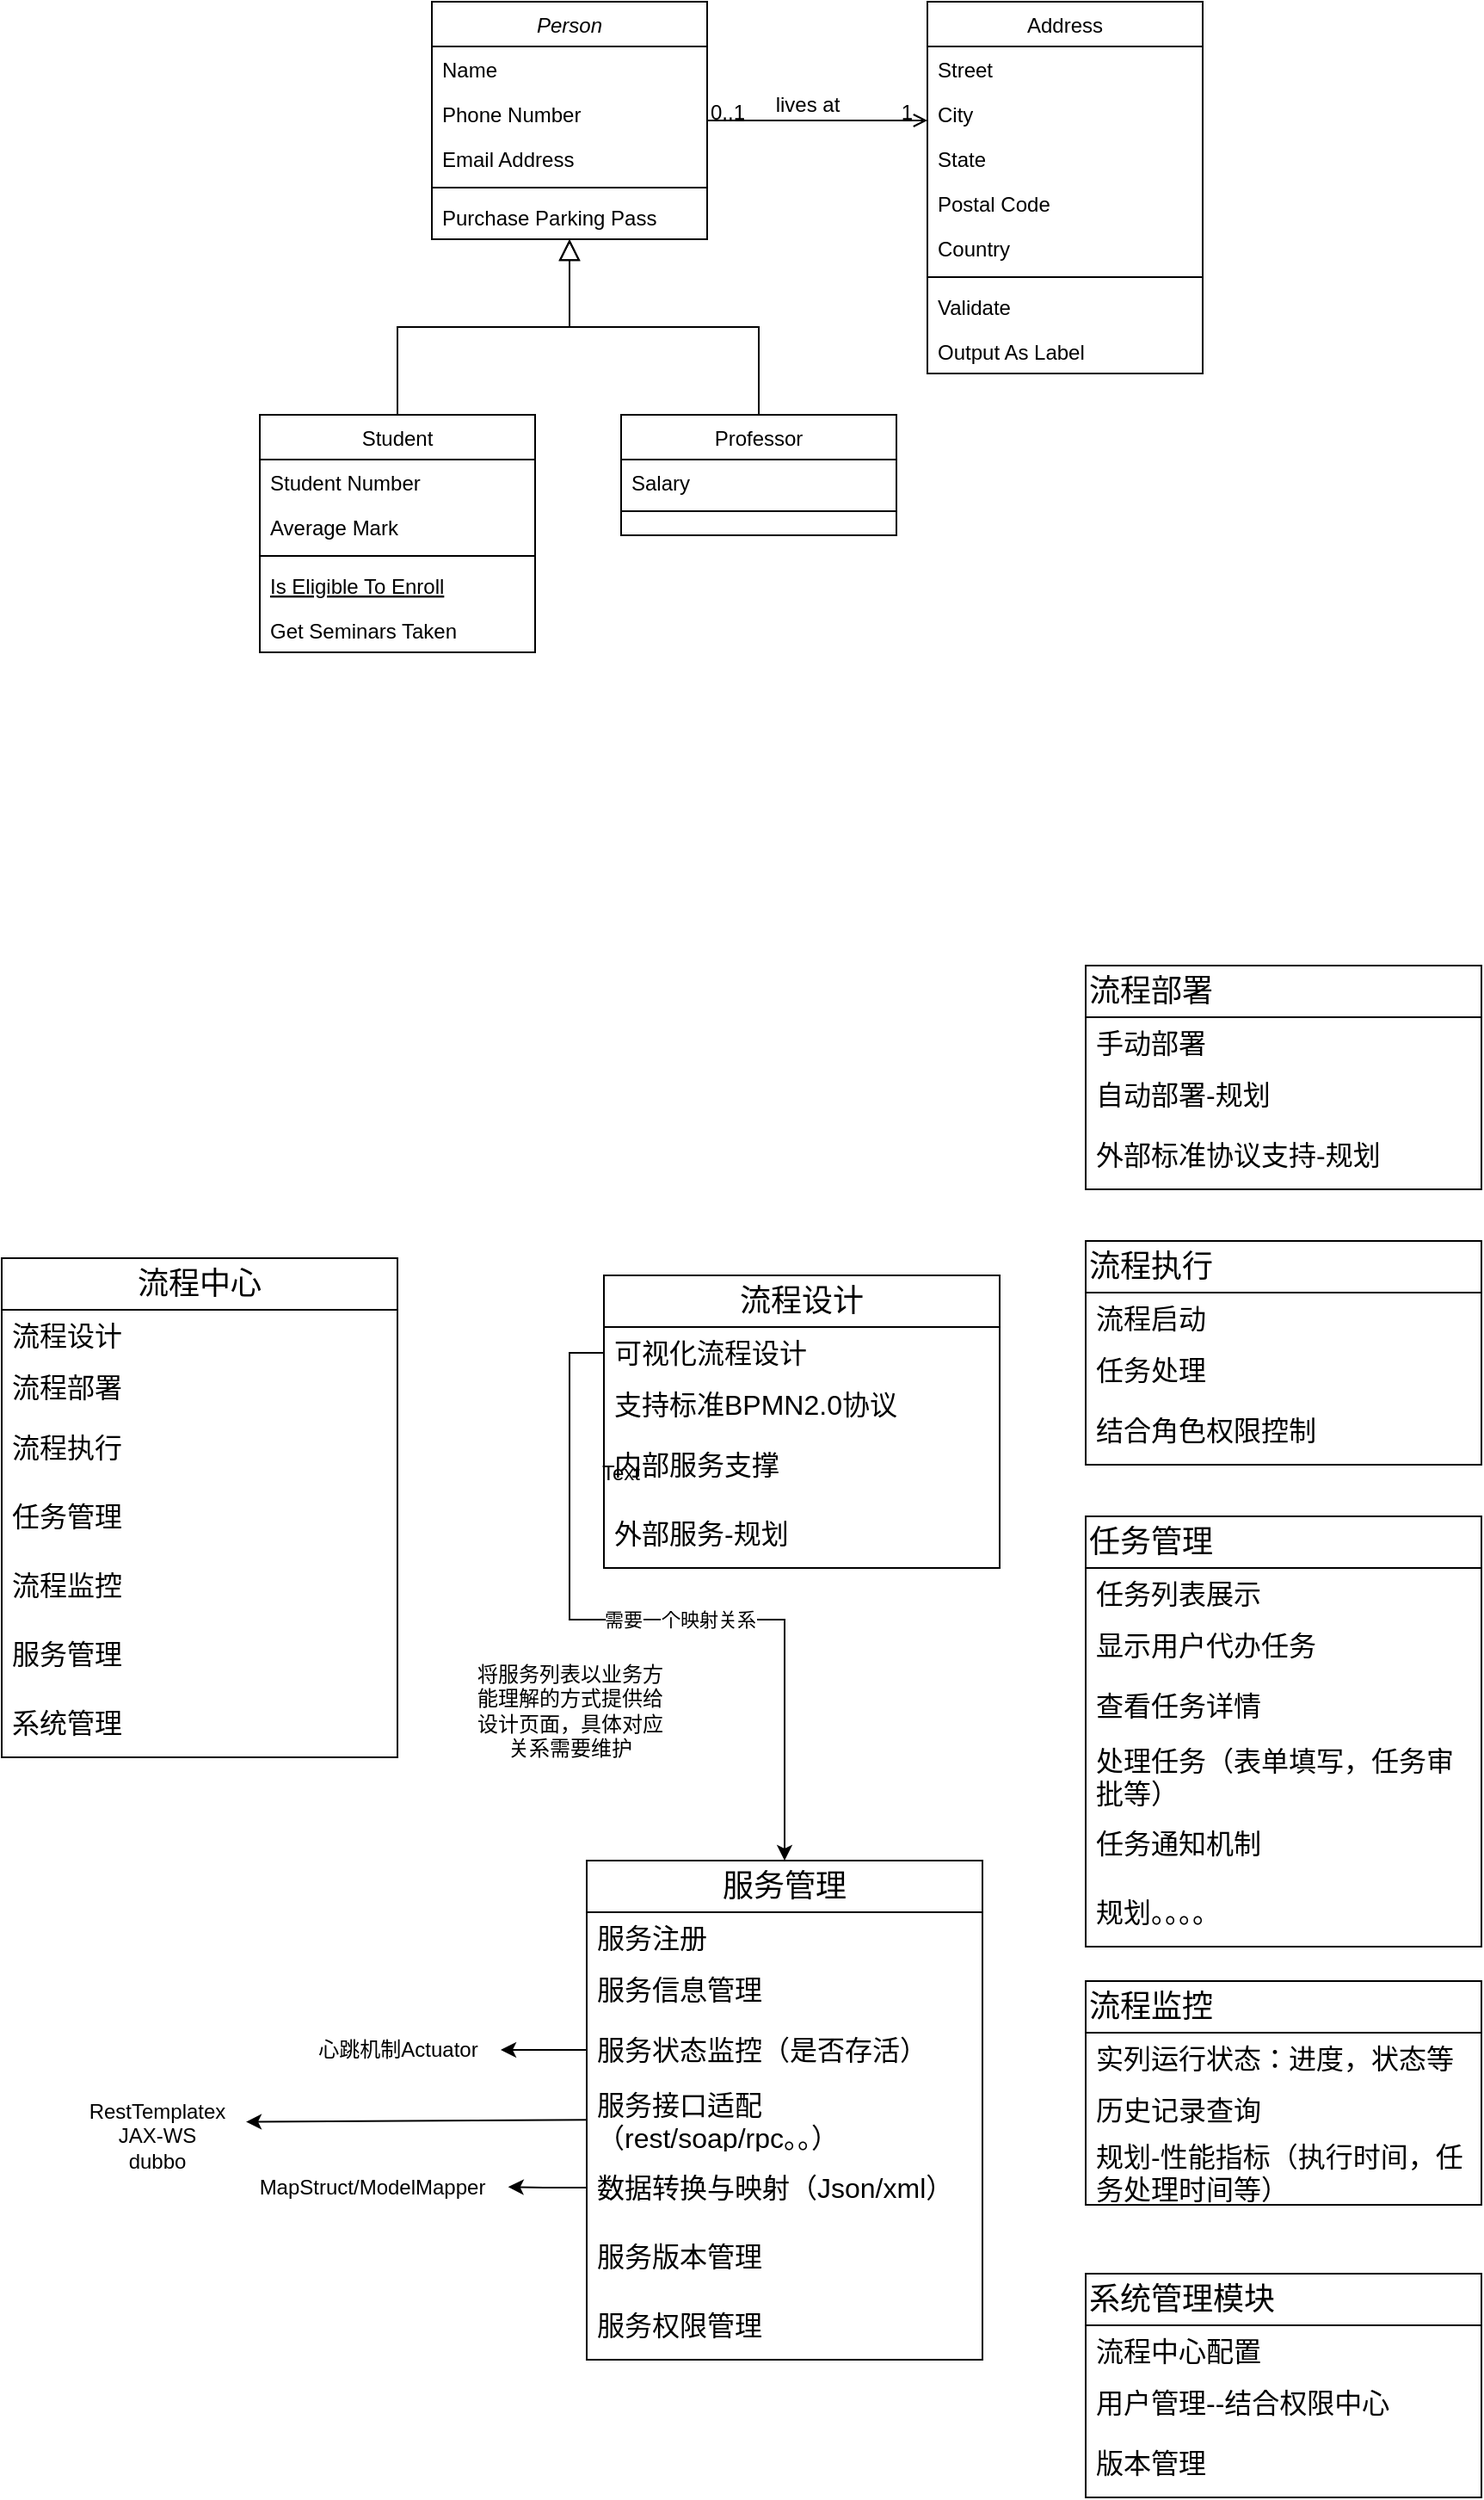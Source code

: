 <mxfile version="24.8.9">
  <diagram id="C5RBs43oDa-KdzZeNtuy" name="Page-1">
    <mxGraphModel dx="2381" dy="863" grid="1" gridSize="10" guides="1" tooltips="1" connect="1" arrows="1" fold="1" page="1" pageScale="1" pageWidth="827" pageHeight="1169" math="0" shadow="0">
      <root>
        <mxCell id="WIyWlLk6GJQsqaUBKTNV-0" />
        <mxCell id="WIyWlLk6GJQsqaUBKTNV-1" parent="WIyWlLk6GJQsqaUBKTNV-0" />
        <mxCell id="zkfFHV4jXpPFQw0GAbJ--0" value="Person" style="swimlane;fontStyle=2;align=center;verticalAlign=top;childLayout=stackLayout;horizontal=1;startSize=26;horizontalStack=0;resizeParent=1;resizeLast=0;collapsible=1;marginBottom=0;rounded=0;shadow=0;strokeWidth=1;" parent="WIyWlLk6GJQsqaUBKTNV-1" vertex="1">
          <mxGeometry x="220" y="120" width="160" height="138" as="geometry">
            <mxRectangle x="230" y="140" width="160" height="26" as="alternateBounds" />
          </mxGeometry>
        </mxCell>
        <mxCell id="zkfFHV4jXpPFQw0GAbJ--1" value="Name" style="text;align=left;verticalAlign=top;spacingLeft=4;spacingRight=4;overflow=hidden;rotatable=0;points=[[0,0.5],[1,0.5]];portConstraint=eastwest;" parent="zkfFHV4jXpPFQw0GAbJ--0" vertex="1">
          <mxGeometry y="26" width="160" height="26" as="geometry" />
        </mxCell>
        <mxCell id="zkfFHV4jXpPFQw0GAbJ--2" value="Phone Number" style="text;align=left;verticalAlign=top;spacingLeft=4;spacingRight=4;overflow=hidden;rotatable=0;points=[[0,0.5],[1,0.5]];portConstraint=eastwest;rounded=0;shadow=0;html=0;" parent="zkfFHV4jXpPFQw0GAbJ--0" vertex="1">
          <mxGeometry y="52" width="160" height="26" as="geometry" />
        </mxCell>
        <mxCell id="zkfFHV4jXpPFQw0GAbJ--3" value="Email Address" style="text;align=left;verticalAlign=top;spacingLeft=4;spacingRight=4;overflow=hidden;rotatable=0;points=[[0,0.5],[1,0.5]];portConstraint=eastwest;rounded=0;shadow=0;html=0;" parent="zkfFHV4jXpPFQw0GAbJ--0" vertex="1">
          <mxGeometry y="78" width="160" height="26" as="geometry" />
        </mxCell>
        <mxCell id="zkfFHV4jXpPFQw0GAbJ--4" value="" style="line;html=1;strokeWidth=1;align=left;verticalAlign=middle;spacingTop=-1;spacingLeft=3;spacingRight=3;rotatable=0;labelPosition=right;points=[];portConstraint=eastwest;" parent="zkfFHV4jXpPFQw0GAbJ--0" vertex="1">
          <mxGeometry y="104" width="160" height="8" as="geometry" />
        </mxCell>
        <mxCell id="zkfFHV4jXpPFQw0GAbJ--5" value="Purchase Parking Pass" style="text;align=left;verticalAlign=top;spacingLeft=4;spacingRight=4;overflow=hidden;rotatable=0;points=[[0,0.5],[1,0.5]];portConstraint=eastwest;" parent="zkfFHV4jXpPFQw0GAbJ--0" vertex="1">
          <mxGeometry y="112" width="160" height="26" as="geometry" />
        </mxCell>
        <mxCell id="zkfFHV4jXpPFQw0GAbJ--6" value="Student" style="swimlane;fontStyle=0;align=center;verticalAlign=top;childLayout=stackLayout;horizontal=1;startSize=26;horizontalStack=0;resizeParent=1;resizeLast=0;collapsible=1;marginBottom=0;rounded=0;shadow=0;strokeWidth=1;" parent="WIyWlLk6GJQsqaUBKTNV-1" vertex="1">
          <mxGeometry x="120" y="360" width="160" height="138" as="geometry">
            <mxRectangle x="130" y="380" width="160" height="26" as="alternateBounds" />
          </mxGeometry>
        </mxCell>
        <mxCell id="zkfFHV4jXpPFQw0GAbJ--7" value="Student Number" style="text;align=left;verticalAlign=top;spacingLeft=4;spacingRight=4;overflow=hidden;rotatable=0;points=[[0,0.5],[1,0.5]];portConstraint=eastwest;" parent="zkfFHV4jXpPFQw0GAbJ--6" vertex="1">
          <mxGeometry y="26" width="160" height="26" as="geometry" />
        </mxCell>
        <mxCell id="zkfFHV4jXpPFQw0GAbJ--8" value="Average Mark" style="text;align=left;verticalAlign=top;spacingLeft=4;spacingRight=4;overflow=hidden;rotatable=0;points=[[0,0.5],[1,0.5]];portConstraint=eastwest;rounded=0;shadow=0;html=0;" parent="zkfFHV4jXpPFQw0GAbJ--6" vertex="1">
          <mxGeometry y="52" width="160" height="26" as="geometry" />
        </mxCell>
        <mxCell id="zkfFHV4jXpPFQw0GAbJ--9" value="" style="line;html=1;strokeWidth=1;align=left;verticalAlign=middle;spacingTop=-1;spacingLeft=3;spacingRight=3;rotatable=0;labelPosition=right;points=[];portConstraint=eastwest;" parent="zkfFHV4jXpPFQw0GAbJ--6" vertex="1">
          <mxGeometry y="78" width="160" height="8" as="geometry" />
        </mxCell>
        <mxCell id="zkfFHV4jXpPFQw0GAbJ--10" value="Is Eligible To Enroll" style="text;align=left;verticalAlign=top;spacingLeft=4;spacingRight=4;overflow=hidden;rotatable=0;points=[[0,0.5],[1,0.5]];portConstraint=eastwest;fontStyle=4" parent="zkfFHV4jXpPFQw0GAbJ--6" vertex="1">
          <mxGeometry y="86" width="160" height="26" as="geometry" />
        </mxCell>
        <mxCell id="zkfFHV4jXpPFQw0GAbJ--11" value="Get Seminars Taken" style="text;align=left;verticalAlign=top;spacingLeft=4;spacingRight=4;overflow=hidden;rotatable=0;points=[[0,0.5],[1,0.5]];portConstraint=eastwest;" parent="zkfFHV4jXpPFQw0GAbJ--6" vertex="1">
          <mxGeometry y="112" width="160" height="26" as="geometry" />
        </mxCell>
        <mxCell id="zkfFHV4jXpPFQw0GAbJ--12" value="" style="endArrow=block;endSize=10;endFill=0;shadow=0;strokeWidth=1;rounded=0;curved=0;edgeStyle=elbowEdgeStyle;elbow=vertical;" parent="WIyWlLk6GJQsqaUBKTNV-1" source="zkfFHV4jXpPFQw0GAbJ--6" target="zkfFHV4jXpPFQw0GAbJ--0" edge="1">
          <mxGeometry width="160" relative="1" as="geometry">
            <mxPoint x="200" y="203" as="sourcePoint" />
            <mxPoint x="200" y="203" as="targetPoint" />
          </mxGeometry>
        </mxCell>
        <mxCell id="zkfFHV4jXpPFQw0GAbJ--13" value="Professor" style="swimlane;fontStyle=0;align=center;verticalAlign=top;childLayout=stackLayout;horizontal=1;startSize=26;horizontalStack=0;resizeParent=1;resizeLast=0;collapsible=1;marginBottom=0;rounded=0;shadow=0;strokeWidth=1;" parent="WIyWlLk6GJQsqaUBKTNV-1" vertex="1">
          <mxGeometry x="330" y="360" width="160" height="70" as="geometry">
            <mxRectangle x="340" y="380" width="170" height="26" as="alternateBounds" />
          </mxGeometry>
        </mxCell>
        <mxCell id="zkfFHV4jXpPFQw0GAbJ--14" value="Salary" style="text;align=left;verticalAlign=top;spacingLeft=4;spacingRight=4;overflow=hidden;rotatable=0;points=[[0,0.5],[1,0.5]];portConstraint=eastwest;" parent="zkfFHV4jXpPFQw0GAbJ--13" vertex="1">
          <mxGeometry y="26" width="160" height="26" as="geometry" />
        </mxCell>
        <mxCell id="zkfFHV4jXpPFQw0GAbJ--15" value="" style="line;html=1;strokeWidth=1;align=left;verticalAlign=middle;spacingTop=-1;spacingLeft=3;spacingRight=3;rotatable=0;labelPosition=right;points=[];portConstraint=eastwest;" parent="zkfFHV4jXpPFQw0GAbJ--13" vertex="1">
          <mxGeometry y="52" width="160" height="8" as="geometry" />
        </mxCell>
        <mxCell id="zkfFHV4jXpPFQw0GAbJ--16" value="" style="endArrow=block;endSize=10;endFill=0;shadow=0;strokeWidth=1;rounded=0;curved=0;edgeStyle=elbowEdgeStyle;elbow=vertical;" parent="WIyWlLk6GJQsqaUBKTNV-1" source="zkfFHV4jXpPFQw0GAbJ--13" target="zkfFHV4jXpPFQw0GAbJ--0" edge="1">
          <mxGeometry width="160" relative="1" as="geometry">
            <mxPoint x="210" y="373" as="sourcePoint" />
            <mxPoint x="310" y="271" as="targetPoint" />
          </mxGeometry>
        </mxCell>
        <mxCell id="zkfFHV4jXpPFQw0GAbJ--17" value="Address" style="swimlane;fontStyle=0;align=center;verticalAlign=top;childLayout=stackLayout;horizontal=1;startSize=26;horizontalStack=0;resizeParent=1;resizeLast=0;collapsible=1;marginBottom=0;rounded=0;shadow=0;strokeWidth=1;" parent="WIyWlLk6GJQsqaUBKTNV-1" vertex="1">
          <mxGeometry x="508" y="120" width="160" height="216" as="geometry">
            <mxRectangle x="550" y="140" width="160" height="26" as="alternateBounds" />
          </mxGeometry>
        </mxCell>
        <mxCell id="zkfFHV4jXpPFQw0GAbJ--18" value="Street" style="text;align=left;verticalAlign=top;spacingLeft=4;spacingRight=4;overflow=hidden;rotatable=0;points=[[0,0.5],[1,0.5]];portConstraint=eastwest;" parent="zkfFHV4jXpPFQw0GAbJ--17" vertex="1">
          <mxGeometry y="26" width="160" height="26" as="geometry" />
        </mxCell>
        <mxCell id="zkfFHV4jXpPFQw0GAbJ--19" value="City" style="text;align=left;verticalAlign=top;spacingLeft=4;spacingRight=4;overflow=hidden;rotatable=0;points=[[0,0.5],[1,0.5]];portConstraint=eastwest;rounded=0;shadow=0;html=0;" parent="zkfFHV4jXpPFQw0GAbJ--17" vertex="1">
          <mxGeometry y="52" width="160" height="26" as="geometry" />
        </mxCell>
        <mxCell id="zkfFHV4jXpPFQw0GAbJ--20" value="State" style="text;align=left;verticalAlign=top;spacingLeft=4;spacingRight=4;overflow=hidden;rotatable=0;points=[[0,0.5],[1,0.5]];portConstraint=eastwest;rounded=0;shadow=0;html=0;" parent="zkfFHV4jXpPFQw0GAbJ--17" vertex="1">
          <mxGeometry y="78" width="160" height="26" as="geometry" />
        </mxCell>
        <mxCell id="zkfFHV4jXpPFQw0GAbJ--21" value="Postal Code" style="text;align=left;verticalAlign=top;spacingLeft=4;spacingRight=4;overflow=hidden;rotatable=0;points=[[0,0.5],[1,0.5]];portConstraint=eastwest;rounded=0;shadow=0;html=0;" parent="zkfFHV4jXpPFQw0GAbJ--17" vertex="1">
          <mxGeometry y="104" width="160" height="26" as="geometry" />
        </mxCell>
        <mxCell id="zkfFHV4jXpPFQw0GAbJ--22" value="Country" style="text;align=left;verticalAlign=top;spacingLeft=4;spacingRight=4;overflow=hidden;rotatable=0;points=[[0,0.5],[1,0.5]];portConstraint=eastwest;rounded=0;shadow=0;html=0;" parent="zkfFHV4jXpPFQw0GAbJ--17" vertex="1">
          <mxGeometry y="130" width="160" height="26" as="geometry" />
        </mxCell>
        <mxCell id="zkfFHV4jXpPFQw0GAbJ--23" value="" style="line;html=1;strokeWidth=1;align=left;verticalAlign=middle;spacingTop=-1;spacingLeft=3;spacingRight=3;rotatable=0;labelPosition=right;points=[];portConstraint=eastwest;" parent="zkfFHV4jXpPFQw0GAbJ--17" vertex="1">
          <mxGeometry y="156" width="160" height="8" as="geometry" />
        </mxCell>
        <mxCell id="zkfFHV4jXpPFQw0GAbJ--24" value="Validate" style="text;align=left;verticalAlign=top;spacingLeft=4;spacingRight=4;overflow=hidden;rotatable=0;points=[[0,0.5],[1,0.5]];portConstraint=eastwest;" parent="zkfFHV4jXpPFQw0GAbJ--17" vertex="1">
          <mxGeometry y="164" width="160" height="26" as="geometry" />
        </mxCell>
        <mxCell id="zkfFHV4jXpPFQw0GAbJ--25" value="Output As Label" style="text;align=left;verticalAlign=top;spacingLeft=4;spacingRight=4;overflow=hidden;rotatable=0;points=[[0,0.5],[1,0.5]];portConstraint=eastwest;" parent="zkfFHV4jXpPFQw0GAbJ--17" vertex="1">
          <mxGeometry y="190" width="160" height="26" as="geometry" />
        </mxCell>
        <mxCell id="zkfFHV4jXpPFQw0GAbJ--26" value="" style="endArrow=open;shadow=0;strokeWidth=1;rounded=0;curved=0;endFill=1;edgeStyle=elbowEdgeStyle;elbow=vertical;" parent="WIyWlLk6GJQsqaUBKTNV-1" source="zkfFHV4jXpPFQw0GAbJ--0" target="zkfFHV4jXpPFQw0GAbJ--17" edge="1">
          <mxGeometry x="0.5" y="41" relative="1" as="geometry">
            <mxPoint x="380" y="192" as="sourcePoint" />
            <mxPoint x="540" y="192" as="targetPoint" />
            <mxPoint x="-40" y="32" as="offset" />
          </mxGeometry>
        </mxCell>
        <mxCell id="zkfFHV4jXpPFQw0GAbJ--27" value="0..1" style="resizable=0;align=left;verticalAlign=bottom;labelBackgroundColor=none;fontSize=12;" parent="zkfFHV4jXpPFQw0GAbJ--26" connectable="0" vertex="1">
          <mxGeometry x="-1" relative="1" as="geometry">
            <mxPoint y="4" as="offset" />
          </mxGeometry>
        </mxCell>
        <mxCell id="zkfFHV4jXpPFQw0GAbJ--28" value="1" style="resizable=0;align=right;verticalAlign=bottom;labelBackgroundColor=none;fontSize=12;" parent="zkfFHV4jXpPFQw0GAbJ--26" connectable="0" vertex="1">
          <mxGeometry x="1" relative="1" as="geometry">
            <mxPoint x="-7" y="4" as="offset" />
          </mxGeometry>
        </mxCell>
        <mxCell id="zkfFHV4jXpPFQw0GAbJ--29" value="lives at" style="text;html=1;resizable=0;points=[];;align=center;verticalAlign=middle;labelBackgroundColor=none;rounded=0;shadow=0;strokeWidth=1;fontSize=12;" parent="zkfFHV4jXpPFQw0GAbJ--26" vertex="1" connectable="0">
          <mxGeometry x="0.5" y="49" relative="1" as="geometry">
            <mxPoint x="-38" y="40" as="offset" />
          </mxGeometry>
        </mxCell>
        <mxCell id="ULReNdNg2QU91XwFhAtE-4" value="流程中心" style="swimlane;fontStyle=0;childLayout=stackLayout;horizontal=1;startSize=30;horizontalStack=0;resizeParent=1;resizeParentMax=0;resizeLast=0;collapsible=1;marginBottom=0;whiteSpace=wrap;html=1;fontSize=18;" vertex="1" parent="WIyWlLk6GJQsqaUBKTNV-1">
          <mxGeometry x="-30" y="850" width="230" height="290" as="geometry" />
        </mxCell>
        <mxCell id="ULReNdNg2QU91XwFhAtE-5" value="流程设计" style="text;strokeColor=none;fillColor=none;align=left;verticalAlign=middle;spacingLeft=4;spacingRight=4;overflow=hidden;points=[[0,0.5],[1,0.5]];portConstraint=eastwest;rotatable=0;whiteSpace=wrap;html=1;fontSize=16;" vertex="1" parent="ULReNdNg2QU91XwFhAtE-4">
          <mxGeometry y="30" width="230" height="30" as="geometry" />
        </mxCell>
        <mxCell id="ULReNdNg2QU91XwFhAtE-6" value="流程部署" style="text;strokeColor=none;fillColor=none;align=left;verticalAlign=middle;spacingLeft=4;spacingRight=4;overflow=hidden;points=[[0,0.5],[1,0.5]];portConstraint=eastwest;rotatable=0;whiteSpace=wrap;html=1;fontSize=16;" vertex="1" parent="ULReNdNg2QU91XwFhAtE-4">
          <mxGeometry y="60" width="230" height="30" as="geometry" />
        </mxCell>
        <mxCell id="ULReNdNg2QU91XwFhAtE-7" value="流程执行" style="text;strokeColor=none;fillColor=none;align=left;verticalAlign=middle;spacingLeft=4;spacingRight=4;overflow=hidden;points=[[0,0.5],[1,0.5]];portConstraint=eastwest;rotatable=0;whiteSpace=wrap;html=1;fontSize=16;" vertex="1" parent="ULReNdNg2QU91XwFhAtE-4">
          <mxGeometry y="90" width="230" height="40" as="geometry" />
        </mxCell>
        <mxCell id="ULReNdNg2QU91XwFhAtE-8" value="任务管理" style="text;strokeColor=none;fillColor=none;align=left;verticalAlign=middle;spacingLeft=4;spacingRight=4;overflow=hidden;points=[[0,0.5],[1,0.5]];portConstraint=eastwest;rotatable=0;whiteSpace=wrap;html=1;fontSize=16;" vertex="1" parent="ULReNdNg2QU91XwFhAtE-4">
          <mxGeometry y="130" width="230" height="40" as="geometry" />
        </mxCell>
        <mxCell id="ULReNdNg2QU91XwFhAtE-9" value="流程监控" style="text;strokeColor=none;fillColor=none;align=left;verticalAlign=middle;spacingLeft=4;spacingRight=4;overflow=hidden;points=[[0,0.5],[1,0.5]];portConstraint=eastwest;rotatable=0;whiteSpace=wrap;html=1;fontSize=16;" vertex="1" parent="ULReNdNg2QU91XwFhAtE-4">
          <mxGeometry y="170" width="230" height="40" as="geometry" />
        </mxCell>
        <mxCell id="ULReNdNg2QU91XwFhAtE-50" value="服务管理" style="text;strokeColor=none;fillColor=none;align=left;verticalAlign=middle;spacingLeft=4;spacingRight=4;overflow=hidden;points=[[0,0.5],[1,0.5]];portConstraint=eastwest;rotatable=0;whiteSpace=wrap;html=1;fontSize=16;" vertex="1" parent="ULReNdNg2QU91XwFhAtE-4">
          <mxGeometry y="210" width="230" height="40" as="geometry" />
        </mxCell>
        <mxCell id="ULReNdNg2QU91XwFhAtE-10" value="系统管理" style="text;strokeColor=none;fillColor=none;align=left;verticalAlign=middle;spacingLeft=4;spacingRight=4;overflow=hidden;points=[[0,0.5],[1,0.5]];portConstraint=eastwest;rotatable=0;whiteSpace=wrap;html=1;fontSize=16;" vertex="1" parent="ULReNdNg2QU91XwFhAtE-4">
          <mxGeometry y="250" width="230" height="40" as="geometry" />
        </mxCell>
        <mxCell id="ULReNdNg2QU91XwFhAtE-11" value="流程设计" style="swimlane;fontStyle=0;childLayout=stackLayout;horizontal=1;startSize=30;horizontalStack=0;resizeParent=1;resizeParentMax=0;resizeLast=0;collapsible=1;marginBottom=0;whiteSpace=wrap;html=1;fontSize=18;" vertex="1" parent="WIyWlLk6GJQsqaUBKTNV-1">
          <mxGeometry x="320" y="860" width="230" height="170" as="geometry" />
        </mxCell>
        <mxCell id="ULReNdNg2QU91XwFhAtE-12" value="可视化流程设计" style="text;strokeColor=none;fillColor=none;align=left;verticalAlign=middle;spacingLeft=4;spacingRight=4;overflow=hidden;points=[[0,0.5],[1,0.5]];portConstraint=eastwest;rotatable=0;whiteSpace=wrap;html=1;fontSize=16;" vertex="1" parent="ULReNdNg2QU91XwFhAtE-11">
          <mxGeometry y="30" width="230" height="30" as="geometry" />
        </mxCell>
        <mxCell id="ULReNdNg2QU91XwFhAtE-13" value="支持标准BPMN2.0协议" style="text;strokeColor=none;fillColor=none;align=left;verticalAlign=middle;spacingLeft=4;spacingRight=4;overflow=hidden;points=[[0,0.5],[1,0.5]];portConstraint=eastwest;rotatable=0;whiteSpace=wrap;html=1;fontSize=16;" vertex="1" parent="ULReNdNg2QU91XwFhAtE-11">
          <mxGeometry y="60" width="230" height="30" as="geometry" />
        </mxCell>
        <mxCell id="ULReNdNg2QU91XwFhAtE-15" value="内部服务支撑" style="text;strokeColor=none;fillColor=none;align=left;verticalAlign=middle;spacingLeft=4;spacingRight=4;overflow=hidden;points=[[0,0.5],[1,0.5]];portConstraint=eastwest;rotatable=0;whiteSpace=wrap;html=1;fontSize=16;" vertex="1" parent="ULReNdNg2QU91XwFhAtE-11">
          <mxGeometry y="90" width="230" height="40" as="geometry" />
        </mxCell>
        <mxCell id="ULReNdNg2QU91XwFhAtE-16" value="外部服务-规划" style="text;strokeColor=none;fillColor=none;align=left;verticalAlign=middle;spacingLeft=4;spacingRight=4;overflow=hidden;points=[[0,0.5],[1,0.5]];portConstraint=eastwest;rotatable=0;whiteSpace=wrap;html=1;fontSize=16;" vertex="1" parent="ULReNdNg2QU91XwFhAtE-11">
          <mxGeometry y="130" width="230" height="40" as="geometry" />
        </mxCell>
        <mxCell id="ULReNdNg2QU91XwFhAtE-19" value="流程部署" style="swimlane;fontStyle=0;childLayout=stackLayout;horizontal=1;startSize=30;horizontalStack=0;resizeParent=1;resizeParentMax=0;resizeLast=0;collapsible=1;marginBottom=0;whiteSpace=wrap;html=1;fontSize=18;align=left;" vertex="1" parent="WIyWlLk6GJQsqaUBKTNV-1">
          <mxGeometry x="600" y="680" width="230" height="130" as="geometry" />
        </mxCell>
        <mxCell id="ULReNdNg2QU91XwFhAtE-20" value="手动部署" style="text;strokeColor=none;fillColor=none;align=left;verticalAlign=middle;spacingLeft=4;spacingRight=4;overflow=hidden;points=[[0,0.5],[1,0.5]];portConstraint=eastwest;rotatable=0;whiteSpace=wrap;html=1;fontSize=16;" vertex="1" parent="ULReNdNg2QU91XwFhAtE-19">
          <mxGeometry y="30" width="230" height="30" as="geometry" />
        </mxCell>
        <mxCell id="ULReNdNg2QU91XwFhAtE-21" value="自动部署-规划" style="text;strokeColor=none;fillColor=none;align=left;verticalAlign=middle;spacingLeft=4;spacingRight=4;overflow=hidden;points=[[0,0.5],[1,0.5]];portConstraint=eastwest;rotatable=0;whiteSpace=wrap;html=1;fontSize=16;" vertex="1" parent="ULReNdNg2QU91XwFhAtE-19">
          <mxGeometry y="60" width="230" height="30" as="geometry" />
        </mxCell>
        <mxCell id="ULReNdNg2QU91XwFhAtE-22" value="外部标准协议支持-规划" style="text;strokeColor=none;fillColor=none;align=left;verticalAlign=middle;spacingLeft=4;spacingRight=4;overflow=hidden;points=[[0,0.5],[1,0.5]];portConstraint=eastwest;rotatable=0;whiteSpace=wrap;html=1;fontSize=16;" vertex="1" parent="ULReNdNg2QU91XwFhAtE-19">
          <mxGeometry y="90" width="230" height="40" as="geometry" />
        </mxCell>
        <mxCell id="ULReNdNg2QU91XwFhAtE-24" value="流程执行" style="swimlane;fontStyle=0;childLayout=stackLayout;horizontal=1;startSize=30;horizontalStack=0;resizeParent=1;resizeParentMax=0;resizeLast=0;collapsible=1;marginBottom=0;whiteSpace=wrap;html=1;fontSize=18;align=left;" vertex="1" parent="WIyWlLk6GJQsqaUBKTNV-1">
          <mxGeometry x="600" y="840" width="230" height="130" as="geometry" />
        </mxCell>
        <mxCell id="ULReNdNg2QU91XwFhAtE-25" value="流程启动" style="text;strokeColor=none;fillColor=none;align=left;verticalAlign=middle;spacingLeft=4;spacingRight=4;overflow=hidden;points=[[0,0.5],[1,0.5]];portConstraint=eastwest;rotatable=0;whiteSpace=wrap;html=1;fontSize=16;" vertex="1" parent="ULReNdNg2QU91XwFhAtE-24">
          <mxGeometry y="30" width="230" height="30" as="geometry" />
        </mxCell>
        <mxCell id="ULReNdNg2QU91XwFhAtE-26" value="任务处理" style="text;strokeColor=none;fillColor=none;align=left;verticalAlign=middle;spacingLeft=4;spacingRight=4;overflow=hidden;points=[[0,0.5],[1,0.5]];portConstraint=eastwest;rotatable=0;whiteSpace=wrap;html=1;fontSize=16;" vertex="1" parent="ULReNdNg2QU91XwFhAtE-24">
          <mxGeometry y="60" width="230" height="30" as="geometry" />
        </mxCell>
        <mxCell id="ULReNdNg2QU91XwFhAtE-27" value="结合角色权限控制" style="text;strokeColor=none;fillColor=none;align=left;verticalAlign=middle;spacingLeft=4;spacingRight=4;overflow=hidden;points=[[0,0.5],[1,0.5]];portConstraint=eastwest;rotatable=0;whiteSpace=wrap;html=1;fontSize=16;" vertex="1" parent="ULReNdNg2QU91XwFhAtE-24">
          <mxGeometry y="90" width="230" height="40" as="geometry" />
        </mxCell>
        <mxCell id="ULReNdNg2QU91XwFhAtE-29" value="任务管理" style="swimlane;fontStyle=0;childLayout=stackLayout;horizontal=1;startSize=30;horizontalStack=0;resizeParent=1;resizeParentMax=0;resizeLast=0;collapsible=1;marginBottom=0;whiteSpace=wrap;html=1;fontSize=18;align=left;" vertex="1" parent="WIyWlLk6GJQsqaUBKTNV-1">
          <mxGeometry x="600" y="1000" width="230" height="250" as="geometry" />
        </mxCell>
        <mxCell id="ULReNdNg2QU91XwFhAtE-30" value="任务列表展示" style="text;strokeColor=none;fillColor=none;align=left;verticalAlign=middle;spacingLeft=4;spacingRight=4;overflow=hidden;points=[[0,0.5],[1,0.5]];portConstraint=eastwest;rotatable=0;whiteSpace=wrap;html=1;fontSize=16;" vertex="1" parent="ULReNdNg2QU91XwFhAtE-29">
          <mxGeometry y="30" width="230" height="30" as="geometry" />
        </mxCell>
        <mxCell id="ULReNdNg2QU91XwFhAtE-31" value="显示用户代办任务" style="text;strokeColor=none;fillColor=none;align=left;verticalAlign=middle;spacingLeft=4;spacingRight=4;overflow=hidden;points=[[0,0.5],[1,0.5]];portConstraint=eastwest;rotatable=0;whiteSpace=wrap;html=1;fontSize=16;" vertex="1" parent="ULReNdNg2QU91XwFhAtE-29">
          <mxGeometry y="60" width="230" height="30" as="geometry" />
        </mxCell>
        <mxCell id="ULReNdNg2QU91XwFhAtE-32" value="查看任务详情" style="text;strokeColor=none;fillColor=none;align=left;verticalAlign=middle;spacingLeft=4;spacingRight=4;overflow=hidden;points=[[0,0.5],[1,0.5]];portConstraint=eastwest;rotatable=0;whiteSpace=wrap;html=1;fontSize=16;" vertex="1" parent="ULReNdNg2QU91XwFhAtE-29">
          <mxGeometry y="90" width="230" height="40" as="geometry" />
        </mxCell>
        <mxCell id="ULReNdNg2QU91XwFhAtE-33" value="处理任务（表单填写，任务审批等）" style="text;strokeColor=none;fillColor=none;align=left;verticalAlign=middle;spacingLeft=4;spacingRight=4;overflow=hidden;points=[[0,0.5],[1,0.5]];portConstraint=eastwest;rotatable=0;whiteSpace=wrap;html=1;fontSize=16;" vertex="1" parent="ULReNdNg2QU91XwFhAtE-29">
          <mxGeometry y="130" width="230" height="40" as="geometry" />
        </mxCell>
        <mxCell id="ULReNdNg2QU91XwFhAtE-45" value="任务通知机制" style="text;strokeColor=none;fillColor=none;align=left;verticalAlign=middle;spacingLeft=4;spacingRight=4;overflow=hidden;points=[[0,0.5],[1,0.5]];portConstraint=eastwest;rotatable=0;whiteSpace=wrap;html=1;fontSize=16;" vertex="1" parent="ULReNdNg2QU91XwFhAtE-29">
          <mxGeometry y="170" width="230" height="40" as="geometry" />
        </mxCell>
        <mxCell id="ULReNdNg2QU91XwFhAtE-34" value="规划。。。。" style="text;strokeColor=none;fillColor=none;align=left;verticalAlign=middle;spacingLeft=4;spacingRight=4;overflow=hidden;points=[[0,0.5],[1,0.5]];portConstraint=eastwest;rotatable=0;whiteSpace=wrap;html=1;fontSize=16;" vertex="1" parent="ULReNdNg2QU91XwFhAtE-29">
          <mxGeometry y="210" width="230" height="40" as="geometry" />
        </mxCell>
        <mxCell id="ULReNdNg2QU91XwFhAtE-35" value="流程监控" style="swimlane;fontStyle=0;childLayout=stackLayout;horizontal=1;startSize=30;horizontalStack=0;resizeParent=1;resizeParentMax=0;resizeLast=0;collapsible=1;marginBottom=0;whiteSpace=wrap;html=1;fontSize=18;align=left;" vertex="1" parent="WIyWlLk6GJQsqaUBKTNV-1">
          <mxGeometry x="600" y="1270" width="230" height="130" as="geometry" />
        </mxCell>
        <mxCell id="ULReNdNg2QU91XwFhAtE-36" value="实列运行状态：进度，状态等" style="text;strokeColor=none;fillColor=none;align=left;verticalAlign=middle;spacingLeft=4;spacingRight=4;overflow=hidden;points=[[0,0.5],[1,0.5]];portConstraint=eastwest;rotatable=0;whiteSpace=wrap;html=1;fontSize=16;" vertex="1" parent="ULReNdNg2QU91XwFhAtE-35">
          <mxGeometry y="30" width="230" height="30" as="geometry" />
        </mxCell>
        <mxCell id="ULReNdNg2QU91XwFhAtE-37" value="历史记录查询" style="text;strokeColor=none;fillColor=none;align=left;verticalAlign=middle;spacingLeft=4;spacingRight=4;overflow=hidden;points=[[0,0.5],[1,0.5]];portConstraint=eastwest;rotatable=0;whiteSpace=wrap;html=1;fontSize=16;" vertex="1" parent="ULReNdNg2QU91XwFhAtE-35">
          <mxGeometry y="60" width="230" height="30" as="geometry" />
        </mxCell>
        <mxCell id="ULReNdNg2QU91XwFhAtE-38" value="规划-性能指标（执行时间，任务处理时间等）" style="text;strokeColor=none;fillColor=none;align=left;verticalAlign=middle;spacingLeft=4;spacingRight=4;overflow=hidden;points=[[0,0.5],[1,0.5]];portConstraint=eastwest;rotatable=0;whiteSpace=wrap;html=1;fontSize=16;" vertex="1" parent="ULReNdNg2QU91XwFhAtE-35">
          <mxGeometry y="90" width="230" height="40" as="geometry" />
        </mxCell>
        <mxCell id="ULReNdNg2QU91XwFhAtE-40" value="系统管理模块" style="swimlane;fontStyle=0;childLayout=stackLayout;horizontal=1;startSize=30;horizontalStack=0;resizeParent=1;resizeParentMax=0;resizeLast=0;collapsible=1;marginBottom=0;whiteSpace=wrap;html=1;fontSize=18;align=left;" vertex="1" parent="WIyWlLk6GJQsqaUBKTNV-1">
          <mxGeometry x="600" y="1440" width="230" height="130" as="geometry" />
        </mxCell>
        <mxCell id="ULReNdNg2QU91XwFhAtE-41" value="流程中心配置" style="text;strokeColor=none;fillColor=none;align=left;verticalAlign=middle;spacingLeft=4;spacingRight=4;overflow=hidden;points=[[0,0.5],[1,0.5]];portConstraint=eastwest;rotatable=0;whiteSpace=wrap;html=1;fontSize=16;" vertex="1" parent="ULReNdNg2QU91XwFhAtE-40">
          <mxGeometry y="30" width="230" height="30" as="geometry" />
        </mxCell>
        <mxCell id="ULReNdNg2QU91XwFhAtE-42" value="用户管理--结合权限中心" style="text;strokeColor=none;fillColor=none;align=left;verticalAlign=middle;spacingLeft=4;spacingRight=4;overflow=hidden;points=[[0,0.5],[1,0.5]];portConstraint=eastwest;rotatable=0;whiteSpace=wrap;html=1;fontSize=16;" vertex="1" parent="ULReNdNg2QU91XwFhAtE-40">
          <mxGeometry y="60" width="230" height="30" as="geometry" />
        </mxCell>
        <mxCell id="ULReNdNg2QU91XwFhAtE-43" value="版本管理" style="text;strokeColor=none;fillColor=none;align=left;verticalAlign=middle;spacingLeft=4;spacingRight=4;overflow=hidden;points=[[0,0.5],[1,0.5]];portConstraint=eastwest;rotatable=0;whiteSpace=wrap;html=1;fontSize=16;" vertex="1" parent="ULReNdNg2QU91XwFhAtE-40">
          <mxGeometry y="90" width="230" height="40" as="geometry" />
        </mxCell>
        <mxCell id="ULReNdNg2QU91XwFhAtE-51" value="服务管理" style="swimlane;fontStyle=0;childLayout=stackLayout;horizontal=1;startSize=30;horizontalStack=0;resizeParent=1;resizeParentMax=0;resizeLast=0;collapsible=1;marginBottom=0;whiteSpace=wrap;html=1;fontSize=18;" vertex="1" parent="WIyWlLk6GJQsqaUBKTNV-1">
          <mxGeometry x="310" y="1200" width="230" height="290" as="geometry" />
        </mxCell>
        <mxCell id="ULReNdNg2QU91XwFhAtE-52" value="服务注册" style="text;strokeColor=none;fillColor=none;align=left;verticalAlign=middle;spacingLeft=4;spacingRight=4;overflow=hidden;points=[[0,0.5],[1,0.5]];portConstraint=eastwest;rotatable=0;whiteSpace=wrap;html=1;fontSize=16;" vertex="1" parent="ULReNdNg2QU91XwFhAtE-51">
          <mxGeometry y="30" width="230" height="30" as="geometry" />
        </mxCell>
        <mxCell id="ULReNdNg2QU91XwFhAtE-53" value="服务信息管理" style="text;strokeColor=none;fillColor=none;align=left;verticalAlign=middle;spacingLeft=4;spacingRight=4;overflow=hidden;points=[[0,0.5],[1,0.5]];portConstraint=eastwest;rotatable=0;whiteSpace=wrap;html=1;fontSize=16;" vertex="1" parent="ULReNdNg2QU91XwFhAtE-51">
          <mxGeometry y="60" width="230" height="30" as="geometry" />
        </mxCell>
        <mxCell id="ULReNdNg2QU91XwFhAtE-54" value="服务状态监控（是否存活）" style="text;strokeColor=none;fillColor=none;align=left;verticalAlign=middle;spacingLeft=4;spacingRight=4;overflow=hidden;points=[[0,0.5],[1,0.5]];portConstraint=eastwest;rotatable=0;whiteSpace=wrap;html=1;fontSize=16;" vertex="1" parent="ULReNdNg2QU91XwFhAtE-51">
          <mxGeometry y="90" width="230" height="40" as="geometry" />
        </mxCell>
        <mxCell id="ULReNdNg2QU91XwFhAtE-56" value="服务接口适配（rest/soap/rpc。。）" style="text;strokeColor=none;fillColor=none;align=left;verticalAlign=middle;spacingLeft=4;spacingRight=4;overflow=hidden;points=[[0,0.5],[1,0.5]];portConstraint=eastwest;rotatable=0;whiteSpace=wrap;html=1;fontSize=16;" vertex="1" parent="ULReNdNg2QU91XwFhAtE-51">
          <mxGeometry y="130" width="230" height="40" as="geometry" />
        </mxCell>
        <mxCell id="ULReNdNg2QU91XwFhAtE-66" value="数据转换与映射（Json/xml）" style="text;strokeColor=none;fillColor=none;align=left;verticalAlign=middle;spacingLeft=4;spacingRight=4;overflow=hidden;points=[[0,0.5],[1,0.5]];portConstraint=eastwest;rotatable=0;whiteSpace=wrap;html=1;fontSize=16;" vertex="1" parent="ULReNdNg2QU91XwFhAtE-51">
          <mxGeometry y="170" width="230" height="40" as="geometry" />
        </mxCell>
        <mxCell id="ULReNdNg2QU91XwFhAtE-59" value="服务版本管理" style="text;strokeColor=none;fillColor=none;align=left;verticalAlign=middle;spacingLeft=4;spacingRight=4;overflow=hidden;points=[[0,0.5],[1,0.5]];portConstraint=eastwest;rotatable=0;whiteSpace=wrap;html=1;fontSize=16;" vertex="1" parent="ULReNdNg2QU91XwFhAtE-51">
          <mxGeometry y="210" width="230" height="40" as="geometry" />
        </mxCell>
        <mxCell id="ULReNdNg2QU91XwFhAtE-71" value="服务权限管理" style="text;strokeColor=none;fillColor=none;align=left;verticalAlign=middle;spacingLeft=4;spacingRight=4;overflow=hidden;points=[[0,0.5],[1,0.5]];portConstraint=eastwest;rotatable=0;whiteSpace=wrap;html=1;fontSize=16;" vertex="1" parent="ULReNdNg2QU91XwFhAtE-51">
          <mxGeometry y="250" width="230" height="40" as="geometry" />
        </mxCell>
        <mxCell id="ULReNdNg2QU91XwFhAtE-62" value="RestTemplatex&lt;div&gt;JAX-WS&lt;/div&gt;&lt;div&gt;dubbo&lt;/div&gt;" style="text;html=1;align=center;verticalAlign=middle;resizable=0;points=[];autosize=1;strokeColor=none;fillColor=none;" vertex="1" parent="WIyWlLk6GJQsqaUBKTNV-1">
          <mxGeometry x="10" y="1330" width="100" height="60" as="geometry" />
        </mxCell>
        <mxCell id="ULReNdNg2QU91XwFhAtE-63" style="rounded=0;orthogonalLoop=1;jettySize=auto;html=1;entryX=1.02;entryY=0.363;entryDx=0;entryDy=0;entryPerimeter=0;" edge="1" parent="WIyWlLk6GJQsqaUBKTNV-1" source="ULReNdNg2QU91XwFhAtE-56" target="ULReNdNg2QU91XwFhAtE-62">
          <mxGeometry relative="1" as="geometry" />
        </mxCell>
        <mxCell id="ULReNdNg2QU91XwFhAtE-65" value="MapStruct/ModelMapper" style="text;html=1;align=center;verticalAlign=middle;resizable=0;points=[];autosize=1;strokeColor=none;fillColor=none;" vertex="1" parent="WIyWlLk6GJQsqaUBKTNV-1">
          <mxGeometry x="110" y="1375" width="150" height="30" as="geometry" />
        </mxCell>
        <mxCell id="ULReNdNg2QU91XwFhAtE-67" style="edgeStyle=orthogonalEdgeStyle;rounded=0;orthogonalLoop=1;jettySize=auto;html=1;entryX=1.029;entryY=0.487;entryDx=0;entryDy=0;entryPerimeter=0;" edge="1" parent="WIyWlLk6GJQsqaUBKTNV-1" source="ULReNdNg2QU91XwFhAtE-66" target="ULReNdNg2QU91XwFhAtE-65">
          <mxGeometry relative="1" as="geometry" />
        </mxCell>
        <mxCell id="ULReNdNg2QU91XwFhAtE-69" value="心跳机制Actuator" style="text;html=1;align=center;verticalAlign=middle;resizable=0;points=[];autosize=1;strokeColor=none;fillColor=none;" vertex="1" parent="WIyWlLk6GJQsqaUBKTNV-1">
          <mxGeometry x="140" y="1295" width="120" height="30" as="geometry" />
        </mxCell>
        <mxCell id="ULReNdNg2QU91XwFhAtE-70" style="edgeStyle=orthogonalEdgeStyle;rounded=0;orthogonalLoop=1;jettySize=auto;html=1;" edge="1" parent="WIyWlLk6GJQsqaUBKTNV-1" source="ULReNdNg2QU91XwFhAtE-54" target="ULReNdNg2QU91XwFhAtE-69">
          <mxGeometry relative="1" as="geometry" />
        </mxCell>
        <mxCell id="ULReNdNg2QU91XwFhAtE-72" style="edgeStyle=orthogonalEdgeStyle;rounded=0;orthogonalLoop=1;jettySize=auto;html=1;entryX=0.5;entryY=0;entryDx=0;entryDy=0;" edge="1" parent="WIyWlLk6GJQsqaUBKTNV-1" source="ULReNdNg2QU91XwFhAtE-12" target="ULReNdNg2QU91XwFhAtE-51">
          <mxGeometry relative="1" as="geometry" />
        </mxCell>
        <mxCell id="ULReNdNg2QU91XwFhAtE-73" value="需要一个映射关系" style="edgeLabel;html=1;align=center;verticalAlign=middle;resizable=0;points=[];" vertex="1" connectable="0" parent="ULReNdNg2QU91XwFhAtE-72">
          <mxGeometry x="0.086" relative="1" as="geometry">
            <mxPoint as="offset" />
          </mxGeometry>
        </mxCell>
        <mxCell id="ULReNdNg2QU91XwFhAtE-74" value="Text" style="text;html=1;align=center;verticalAlign=middle;whiteSpace=wrap;rounded=0;" vertex="1" parent="WIyWlLk6GJQsqaUBKTNV-1">
          <mxGeometry x="300" y="960" width="60" height="30" as="geometry" />
        </mxCell>
        <mxCell id="ULReNdNg2QU91XwFhAtE-75" value="将服务列表以业务方&lt;div&gt;能理解的方式提供给&lt;/div&gt;&lt;div&gt;设计页面，具体对应&lt;/div&gt;&lt;div&gt;关系需要维护&lt;/div&gt;" style="text;html=1;align=center;verticalAlign=middle;resizable=0;points=[];autosize=1;strokeColor=none;fillColor=none;" vertex="1" parent="WIyWlLk6GJQsqaUBKTNV-1">
          <mxGeometry x="235" y="1078" width="130" height="70" as="geometry" />
        </mxCell>
      </root>
    </mxGraphModel>
  </diagram>
</mxfile>
